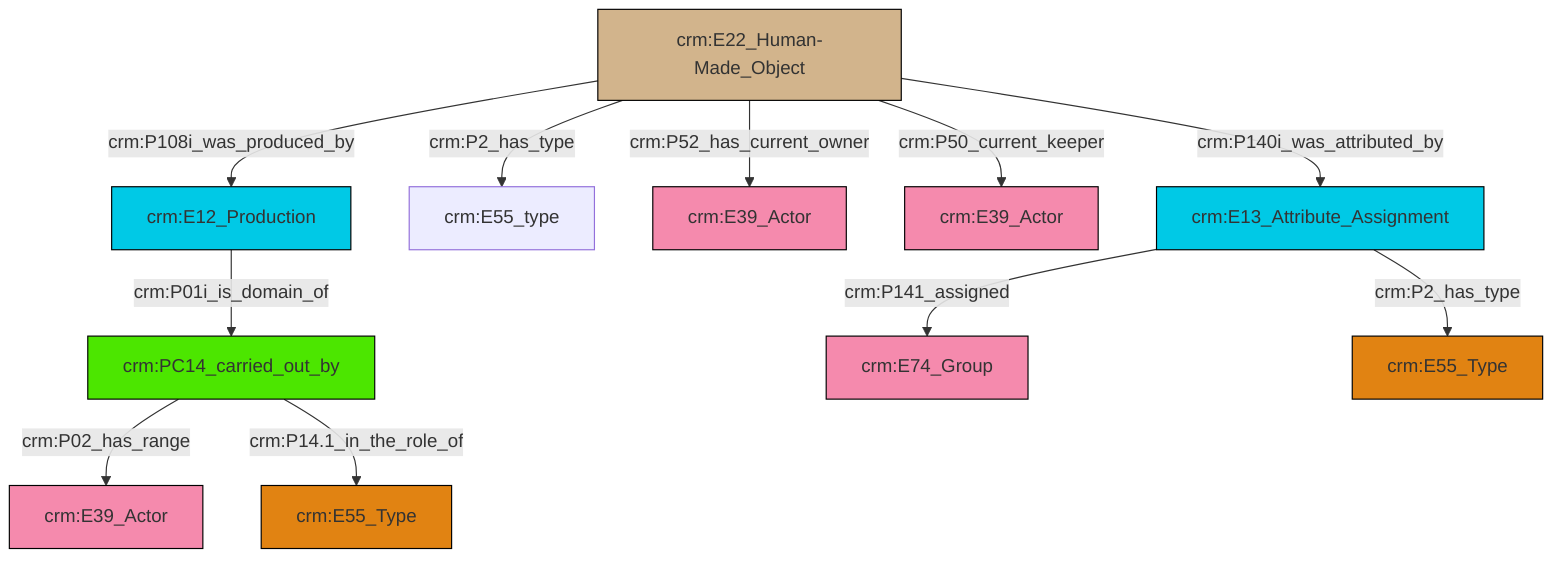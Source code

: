 graph TD
classDef Literal fill:#f2f2f2,stroke:#000000;
classDef CRM_Entity fill:#FFFFFF,stroke:#000000;
classDef Temporal_Entity fill:#00C9E6, stroke:#000000;
classDef Type fill:#E18312, stroke:#000000;
classDef Time-Span fill:#2C9C91, stroke:#000000;
classDef Appellation fill:#FFEB7F, stroke:#000000;
classDef Place fill:#008836, stroke:#000000;
classDef Persistent_Item fill:#B266B2, stroke:#000000;
classDef Conceptual_Object fill:#FFD700, stroke:#000000;
classDef Physical_Thing fill:#D2B48C, stroke:#000000;
classDef Actor fill:#f58aad, stroke:#000000;
classDef PC_Classes fill:#4ce600, stroke:#000000;
classDef Multi fill:#cccccc,stroke:#000000;

0["crm:E12_Production"]:::Temporal_Entity -->|crm:P01i_is_domain_of| 1["crm:PC14_carried_out_by"]:::PC_Classes
2["crm:E22_Human-Made_Object"]:::Physical_Thing -->|crm:P2_has_type| 3["crm:E55_type"]:::Default
9["crm:E13_Attribute_Assignment"]:::Temporal_Entity -->|crm:P141_assigned| 10["crm:E74_Group"]:::Actor
2["crm:E22_Human-Made_Object"]:::Physical_Thing -->|crm:P52_has_current_owner| 4["crm:E39_Actor"]:::Actor
9["crm:E13_Attribute_Assignment"]:::Temporal_Entity -->|crm:P2_has_type| 12["crm:E55_Type"]:::Type
2["crm:E22_Human-Made_Object"]:::Physical_Thing -->|crm:P140i_was_attributed_by| 9["crm:E13_Attribute_Assignment"]:::Temporal_Entity
2["crm:E22_Human-Made_Object"]:::Physical_Thing -->|crm:P50_current_keeper| 7["crm:E39_Actor"]:::Actor
1["crm:PC14_carried_out_by"]:::PC_Classes -->|crm:P02_has_range| 17["crm:E39_Actor"]:::Actor
2["crm:E22_Human-Made_Object"]:::Physical_Thing -->|crm:P108i_was_produced_by| 0["crm:E12_Production"]:::Temporal_Entity
1["crm:PC14_carried_out_by"]:::PC_Classes -->|crm:P14.1_in_the_role_of| 18["crm:E55_Type"]:::Type